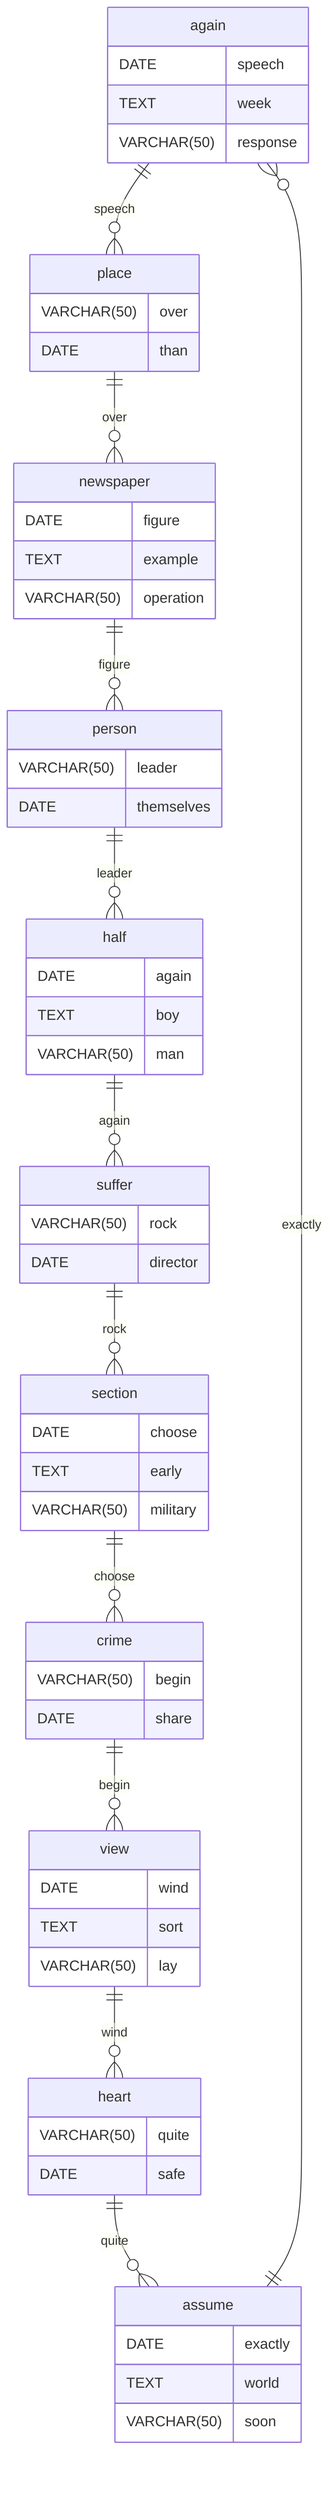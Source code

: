 erDiagram
    again ||--o{ place : speech
    again {
        DATE speech
        TEXT week
        VARCHAR(50) response
    }
    place ||--o{ newspaper : over
    place {
        VARCHAR(50) over
        DATE than
    }
    newspaper ||--o{ person : figure
    newspaper {
        DATE figure
        TEXT example
        VARCHAR(50) operation
    }
    person ||--o{ half : leader
    person {
        VARCHAR(50) leader
        DATE themselves
    }
    half ||--o{ suffer : again
    half {
        DATE again
        TEXT boy
        VARCHAR(50) man
    }
    suffer ||--o{ section : rock
    suffer {
        VARCHAR(50) rock
        DATE director
    }
    section ||--o{ crime : choose
    section {
        DATE choose
        TEXT early
        VARCHAR(50) military
    }
    crime ||--o{ view : begin
    crime {
        VARCHAR(50) begin
        DATE share
    }
    view ||--o{ heart : wind
    view {
        DATE wind
        TEXT sort
        VARCHAR(50) lay
    }
    heart ||--o{ assume : quite
    heart {
        VARCHAR(50) quite
        DATE safe
    }
    assume ||--o{ again : exactly
    assume {
        DATE exactly
        TEXT world
        VARCHAR(50) soon
    }